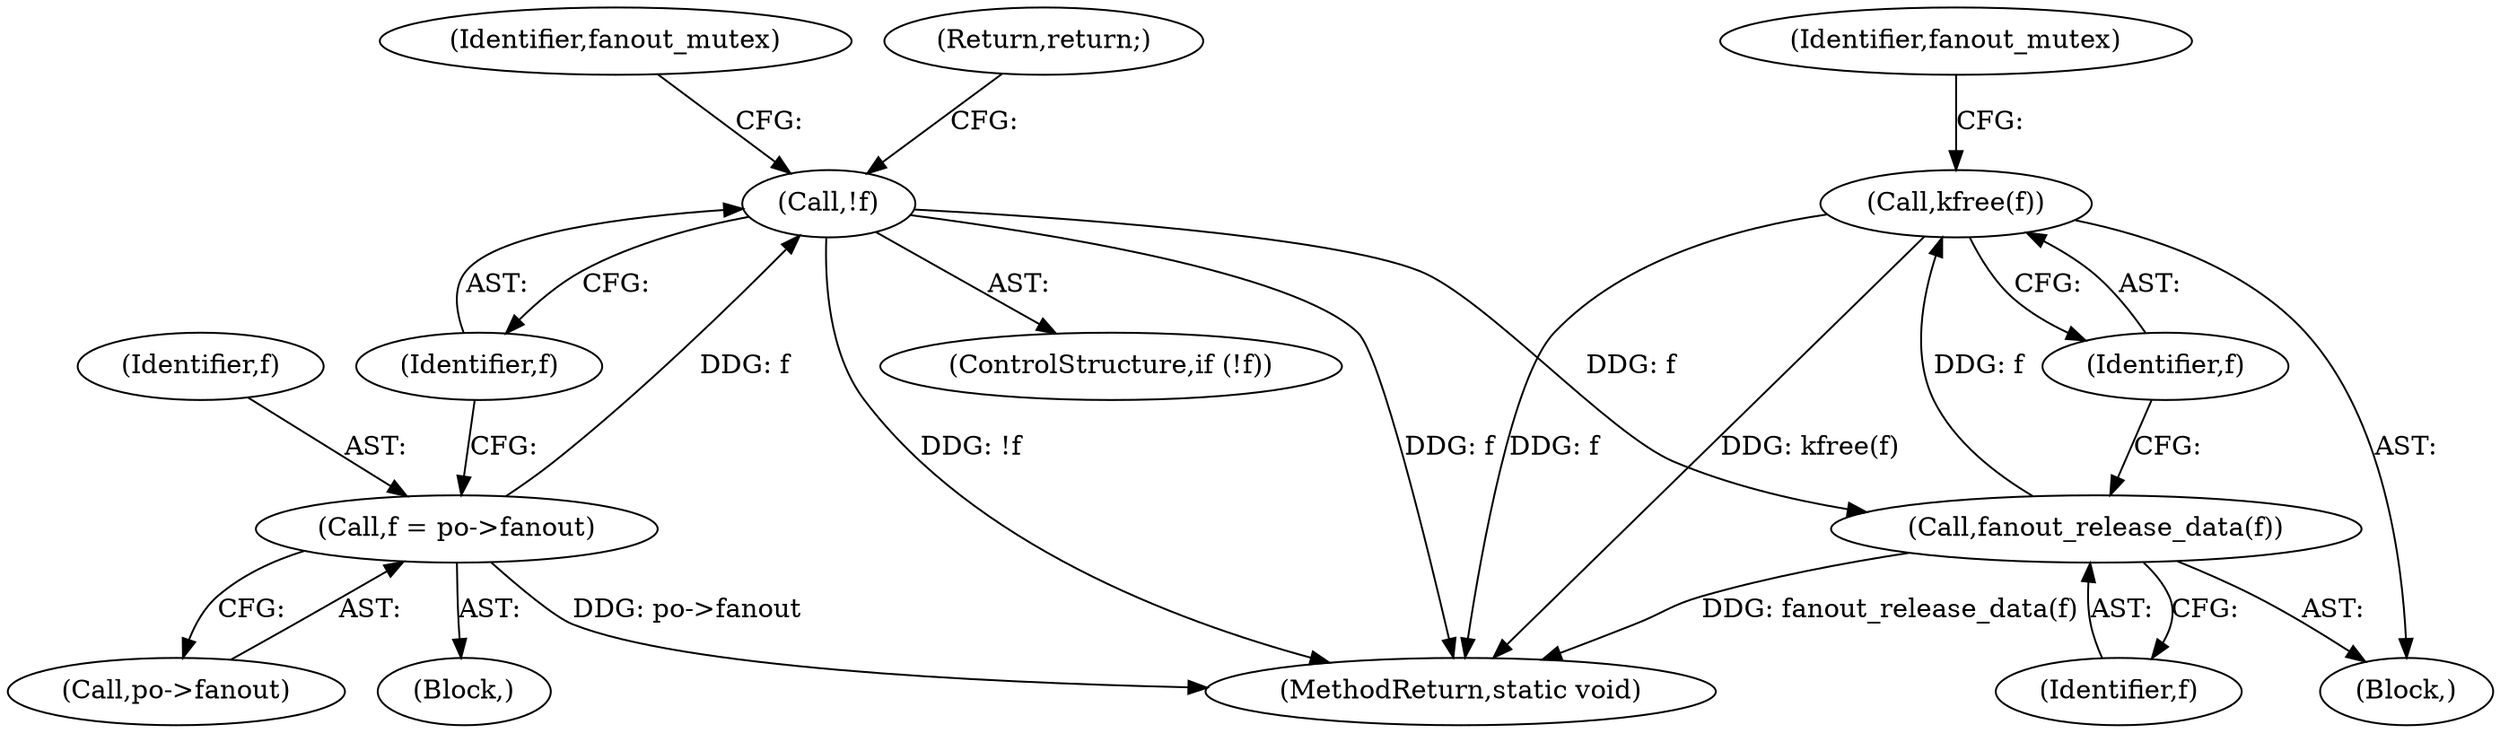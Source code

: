 digraph "1_linux_d199fab63c11998a602205f7ee7ff7c05c97164b_0@API" {
"1000145" [label="(Call,kfree(f))"];
"1000143" [label="(Call,fanout_release_data(f))"];
"1000115" [label="(Call,!f)"];
"1000109" [label="(Call,f = po->fanout)"];
"1000114" [label="(ControlStructure,if (!f))"];
"1000145" [label="(Call,kfree(f))"];
"1000146" [label="(Identifier,f)"];
"1000149" [label="(Identifier,fanout_mutex)"];
"1000117" [label="(Return,return;)"];
"1000159" [label="(MethodReturn,static void)"];
"1000143" [label="(Call,fanout_release_data(f))"];
"1000115" [label="(Call,!f)"];
"1000110" [label="(Identifier,f)"];
"1000102" [label="(Block,)"];
"1000111" [label="(Call,po->fanout)"];
"1000132" [label="(Block,)"];
"1000109" [label="(Call,f = po->fanout)"];
"1000116" [label="(Identifier,f)"];
"1000120" [label="(Identifier,fanout_mutex)"];
"1000144" [label="(Identifier,f)"];
"1000145" -> "1000132"  [label="AST: "];
"1000145" -> "1000146"  [label="CFG: "];
"1000146" -> "1000145"  [label="AST: "];
"1000149" -> "1000145"  [label="CFG: "];
"1000145" -> "1000159"  [label="DDG: f"];
"1000145" -> "1000159"  [label="DDG: kfree(f)"];
"1000143" -> "1000145"  [label="DDG: f"];
"1000143" -> "1000132"  [label="AST: "];
"1000143" -> "1000144"  [label="CFG: "];
"1000144" -> "1000143"  [label="AST: "];
"1000146" -> "1000143"  [label="CFG: "];
"1000143" -> "1000159"  [label="DDG: fanout_release_data(f)"];
"1000115" -> "1000143"  [label="DDG: f"];
"1000115" -> "1000114"  [label="AST: "];
"1000115" -> "1000116"  [label="CFG: "];
"1000116" -> "1000115"  [label="AST: "];
"1000117" -> "1000115"  [label="CFG: "];
"1000120" -> "1000115"  [label="CFG: "];
"1000115" -> "1000159"  [label="DDG: !f"];
"1000115" -> "1000159"  [label="DDG: f"];
"1000109" -> "1000115"  [label="DDG: f"];
"1000109" -> "1000102"  [label="AST: "];
"1000109" -> "1000111"  [label="CFG: "];
"1000110" -> "1000109"  [label="AST: "];
"1000111" -> "1000109"  [label="AST: "];
"1000116" -> "1000109"  [label="CFG: "];
"1000109" -> "1000159"  [label="DDG: po->fanout"];
}
